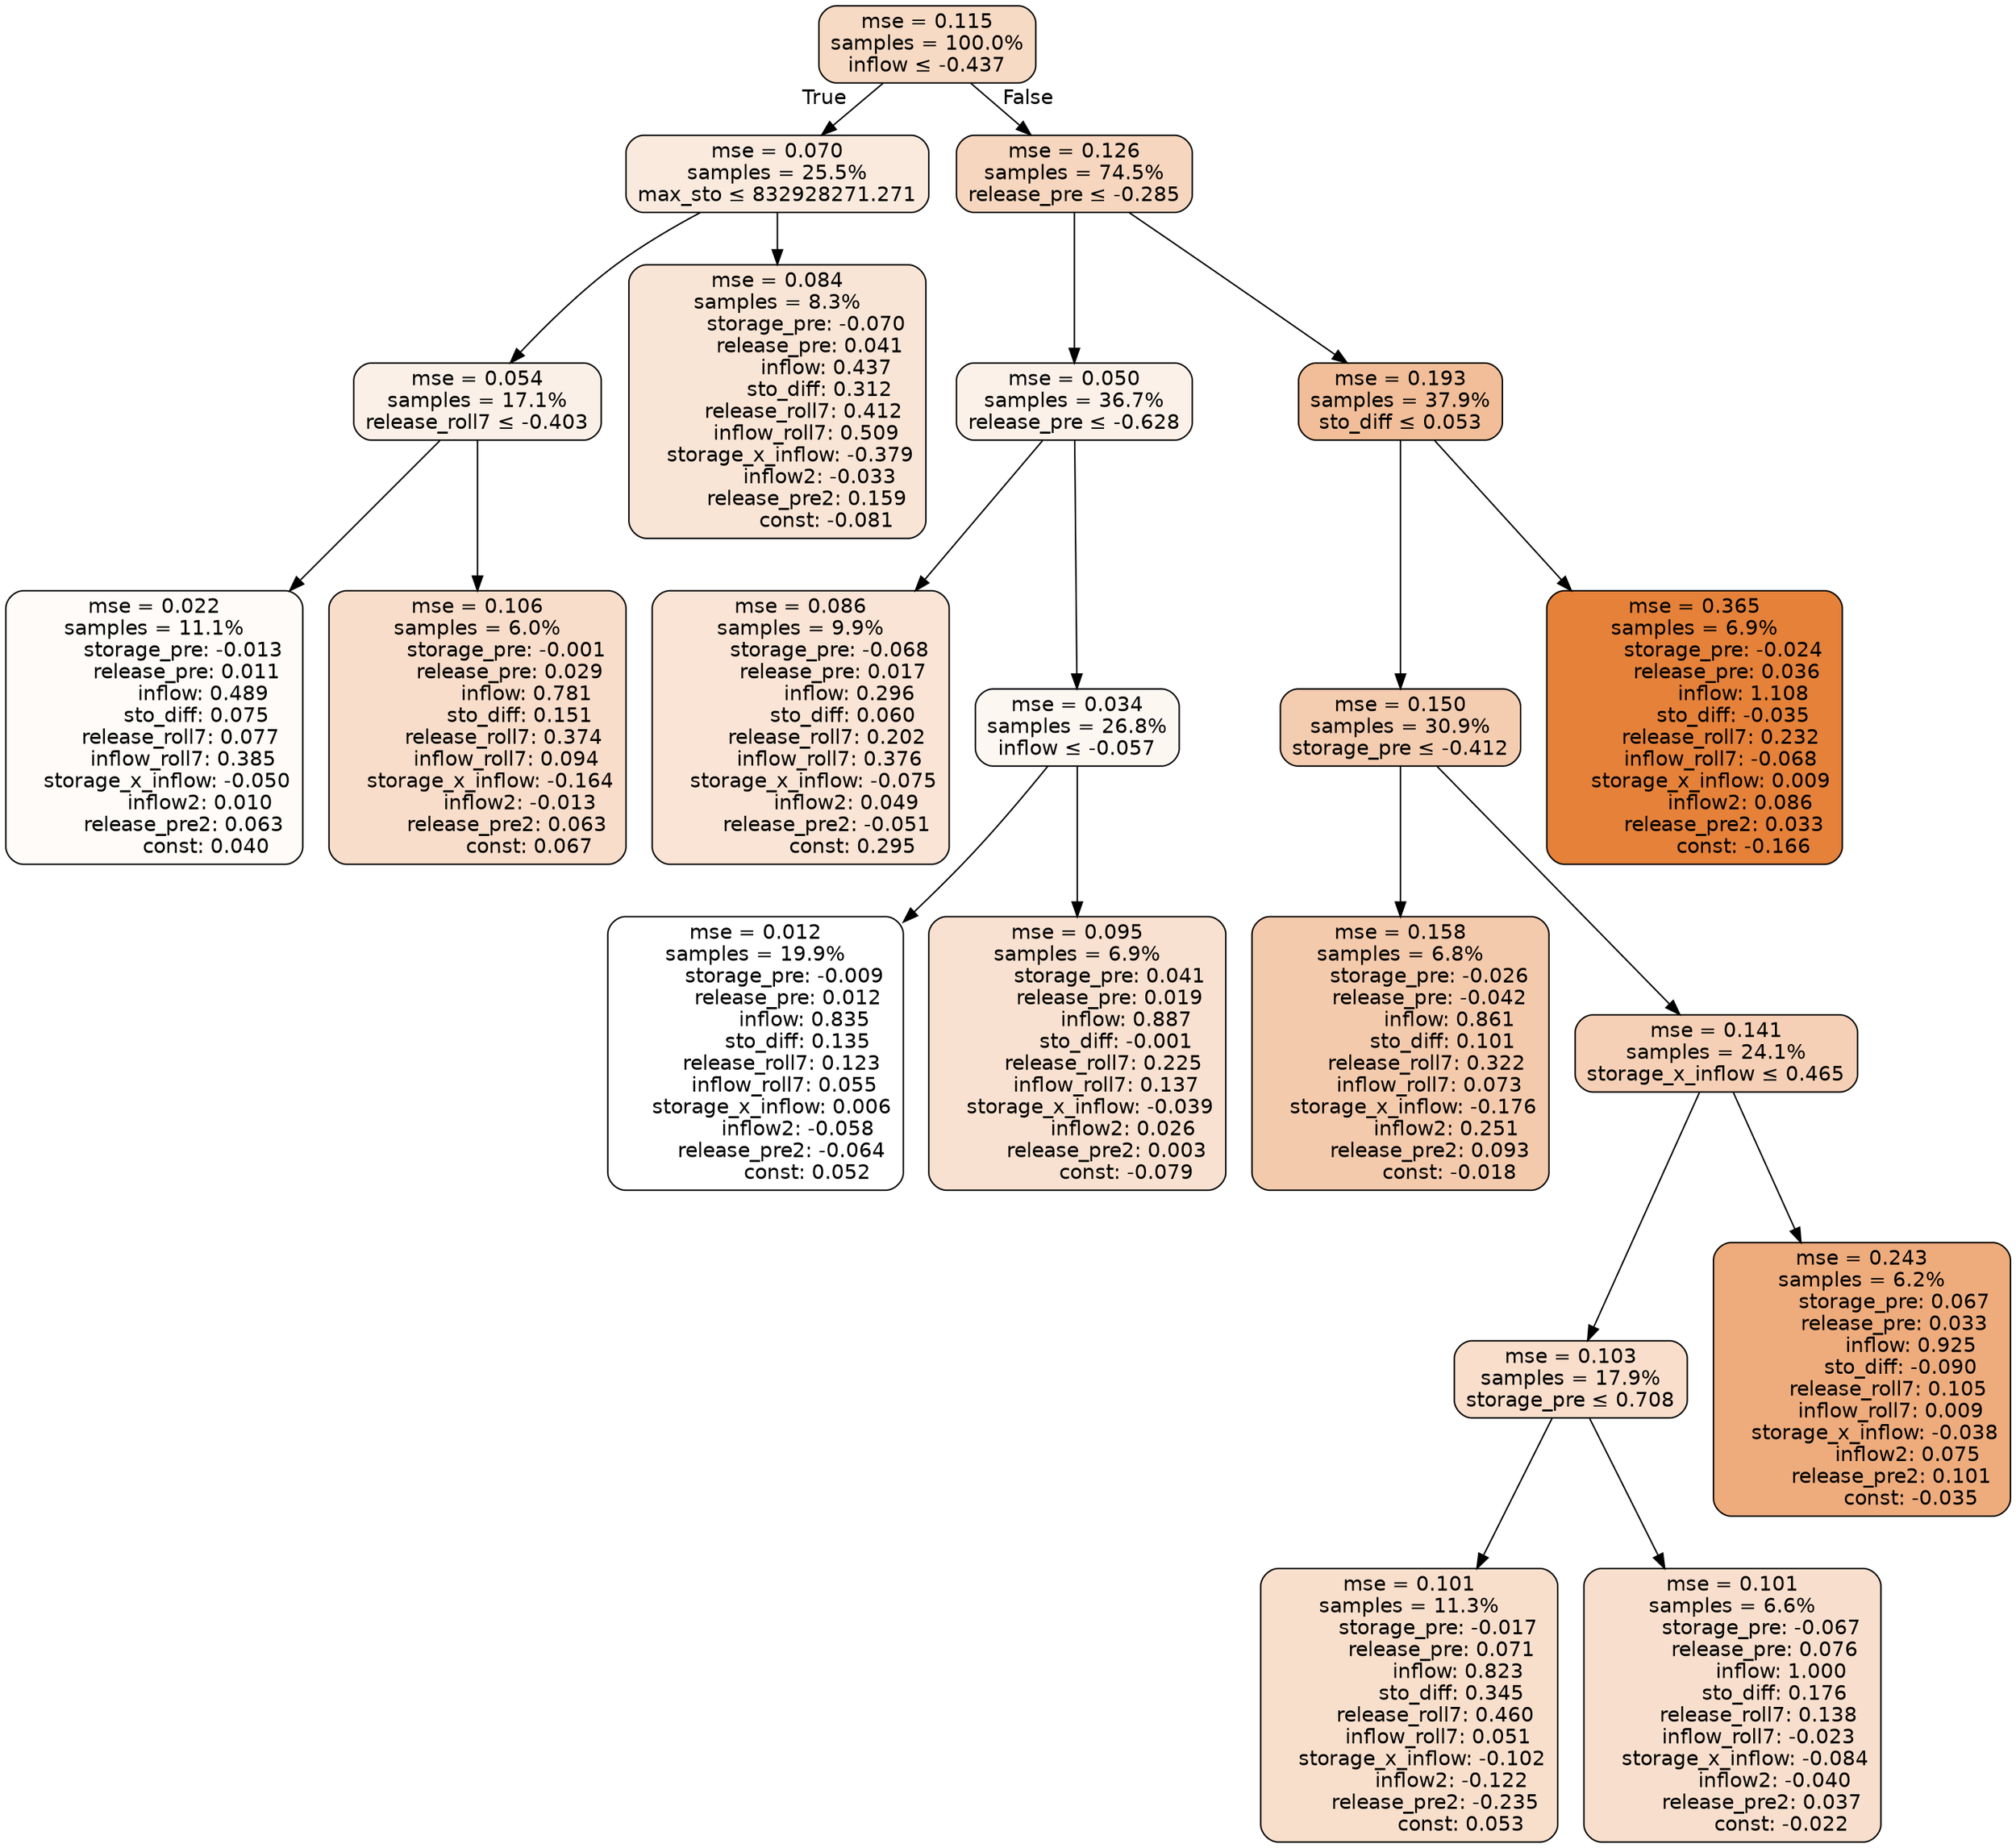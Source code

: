 digraph tree {
bgcolor="transparent"
node [shape=rectangle, style="filled, rounded", color="black", fontname=helvetica] ;
edge [fontname=helvetica] ;
	"0" [label="mse = 0.115
samples = 100.0%
inflow &le; -0.437", fillcolor="#f7dac4"]
	"1" [label="mse = 0.070
samples = 25.5%
max_sto &le; 832928271.271", fillcolor="#faeade"]
	"2" [label="mse = 0.054
samples = 17.1%
release_roll7 &le; -0.403", fillcolor="#fbf0e7"]
	"3" [label="mse = 0.022
samples = 11.1%
         storage_pre: -0.013
          release_pre: 0.011
               inflow: 0.489
             sto_diff: 0.075
        release_roll7: 0.077
         inflow_roll7: 0.385
    storage_x_inflow: -0.050
              inflow2: 0.010
         release_pre2: 0.063
                const: 0.040", fillcolor="#fefbf8"]
	"4" [label="mse = 0.106
samples = 6.0%
         storage_pre: -0.001
          release_pre: 0.029
               inflow: 0.781
             sto_diff: 0.151
        release_roll7: 0.374
         inflow_roll7: 0.094
    storage_x_inflow: -0.164
             inflow2: -0.013
         release_pre2: 0.063
                const: 0.067", fillcolor="#f8ddca"]
	"5" [label="mse = 0.084
samples = 8.3%
         storage_pre: -0.070
          release_pre: 0.041
               inflow: 0.437
             sto_diff: 0.312
        release_roll7: 0.412
         inflow_roll7: 0.509
    storage_x_inflow: -0.379
             inflow2: -0.033
         release_pre2: 0.159
               const: -0.081", fillcolor="#f9e5d6"]
	"6" [label="mse = 0.126
samples = 74.5%
release_pre &le; -0.285", fillcolor="#f6d6be"]
	"7" [label="mse = 0.050
samples = 36.7%
release_pre &le; -0.628", fillcolor="#fcf1e9"]
	"8" [label="mse = 0.086
samples = 9.9%
         storage_pre: -0.068
          release_pre: 0.017
               inflow: 0.296
             sto_diff: 0.060
        release_roll7: 0.202
         inflow_roll7: 0.376
    storage_x_inflow: -0.075
              inflow2: 0.049
        release_pre2: -0.051
                const: 0.295", fillcolor="#f9e4d5"]
	"9" [label="mse = 0.034
samples = 26.8%
inflow &le; -0.057", fillcolor="#fdf7f2"]
	"10" [label="mse = 0.012
samples = 19.9%
         storage_pre: -0.009
          release_pre: 0.012
               inflow: 0.835
             sto_diff: 0.135
        release_roll7: 0.123
         inflow_roll7: 0.055
     storage_x_inflow: 0.006
             inflow2: -0.058
        release_pre2: -0.064
                const: 0.052", fillcolor="#ffffff"]
	"11" [label="mse = 0.095
samples = 6.9%
          storage_pre: 0.041
          release_pre: 0.019
               inflow: 0.887
            sto_diff: -0.001
        release_roll7: 0.225
         inflow_roll7: 0.137
    storage_x_inflow: -0.039
              inflow2: 0.026
         release_pre2: 0.003
               const: -0.079", fillcolor="#f8e1d0"]
	"12" [label="mse = 0.193
samples = 37.9%
sto_diff &le; 0.053", fillcolor="#f1be99"]
	"13" [label="mse = 0.150
samples = 30.9%
storage_pre &le; -0.412", fillcolor="#f4cdb1"]
	"14" [label="mse = 0.158
samples = 6.8%
         storage_pre: -0.026
         release_pre: -0.042
               inflow: 0.861
             sto_diff: 0.101
        release_roll7: 0.322
         inflow_roll7: 0.073
    storage_x_inflow: -0.176
              inflow2: 0.251
         release_pre2: 0.093
               const: -0.018", fillcolor="#f4caad"]
	"15" [label="mse = 0.141
samples = 24.1%
storage_x_inflow &le; 0.465", fillcolor="#f5d0b6"]
	"16" [label="mse = 0.103
samples = 17.9%
storage_pre &le; 0.708", fillcolor="#f8decb"]
	"17" [label="mse = 0.101
samples = 11.3%
         storage_pre: -0.017
          release_pre: 0.071
               inflow: 0.823
             sto_diff: 0.345
        release_roll7: 0.460
         inflow_roll7: 0.051
    storage_x_inflow: -0.102
             inflow2: -0.122
        release_pre2: -0.235
                const: 0.053", fillcolor="#f8dfcc"]
	"18" [label="mse = 0.101
samples = 6.6%
         storage_pre: -0.067
          release_pre: 0.076
               inflow: 1.000
             sto_diff: 0.176
        release_roll7: 0.138
        inflow_roll7: -0.023
    storage_x_inflow: -0.084
             inflow2: -0.040
         release_pre2: 0.037
               const: -0.022", fillcolor="#f8dfcd"]
	"19" [label="mse = 0.243
samples = 6.2%
          storage_pre: 0.067
          release_pre: 0.033
               inflow: 0.925
            sto_diff: -0.090
        release_roll7: 0.105
         inflow_roll7: 0.009
    storage_x_inflow: -0.038
              inflow2: 0.075
         release_pre2: 0.101
               const: -0.035", fillcolor="#eeac7d"]
	"20" [label="mse = 0.365
samples = 6.9%
         storage_pre: -0.024
          release_pre: 0.036
               inflow: 1.108
            sto_diff: -0.035
        release_roll7: 0.232
        inflow_roll7: -0.068
     storage_x_inflow: 0.009
              inflow2: 0.086
         release_pre2: 0.033
               const: -0.166", fillcolor="#e58139"]

	"0" -> "1" [labeldistance=2.5, labelangle=45, headlabel="True"]
	"1" -> "2"
	"2" -> "3"
	"2" -> "4"
	"1" -> "5"
	"0" -> "6" [labeldistance=2.5, labelangle=-45, headlabel="False"]
	"6" -> "7"
	"7" -> "8"
	"7" -> "9"
	"9" -> "10"
	"9" -> "11"
	"6" -> "12"
	"12" -> "13"
	"13" -> "14"
	"13" -> "15"
	"15" -> "16"
	"16" -> "17"
	"16" -> "18"
	"15" -> "19"
	"12" -> "20"
}

